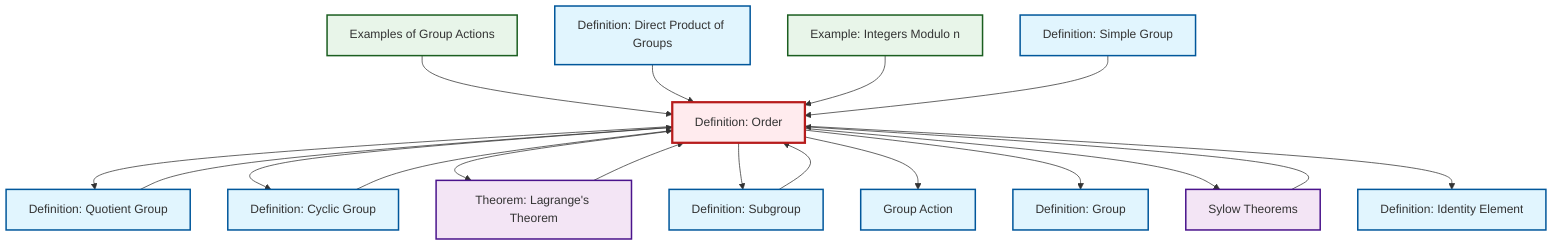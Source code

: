 graph TD
    classDef definition fill:#e1f5fe,stroke:#01579b,stroke-width:2px
    classDef theorem fill:#f3e5f5,stroke:#4a148c,stroke-width:2px
    classDef axiom fill:#fff3e0,stroke:#e65100,stroke-width:2px
    classDef example fill:#e8f5e9,stroke:#1b5e20,stroke-width:2px
    classDef current fill:#ffebee,stroke:#b71c1c,stroke-width:3px
    ex-group-action-examples["Examples of Group Actions"]:::example
    thm-sylow["Sylow Theorems"]:::theorem
    thm-lagrange["Theorem: Lagrange's Theorem"]:::theorem
    def-quotient-group["Definition: Quotient Group"]:::definition
    def-direct-product["Definition: Direct Product of Groups"]:::definition
    def-subgroup["Definition: Subgroup"]:::definition
    def-group-action["Group Action"]:::definition
    def-identity-element["Definition: Identity Element"]:::definition
    def-group["Definition: Group"]:::definition
    def-order["Definition: Order"]:::definition
    ex-quotient-integers-mod-n["Example: Integers Modulo n"]:::example
    def-cyclic-group["Definition: Cyclic Group"]:::definition
    def-simple-group["Definition: Simple Group"]:::definition
    def-order --> def-quotient-group
    def-order --> def-cyclic-group
    ex-group-action-examples --> def-order
    def-order --> thm-lagrange
    def-order --> def-subgroup
    def-direct-product --> def-order
    def-subgroup --> def-order
    def-order --> def-group-action
    def-order --> def-group
    thm-lagrange --> def-order
    def-order --> thm-sylow
    def-order --> def-identity-element
    ex-quotient-integers-mod-n --> def-order
    def-simple-group --> def-order
    def-cyclic-group --> def-order
    thm-sylow --> def-order
    def-quotient-group --> def-order
    class def-order current